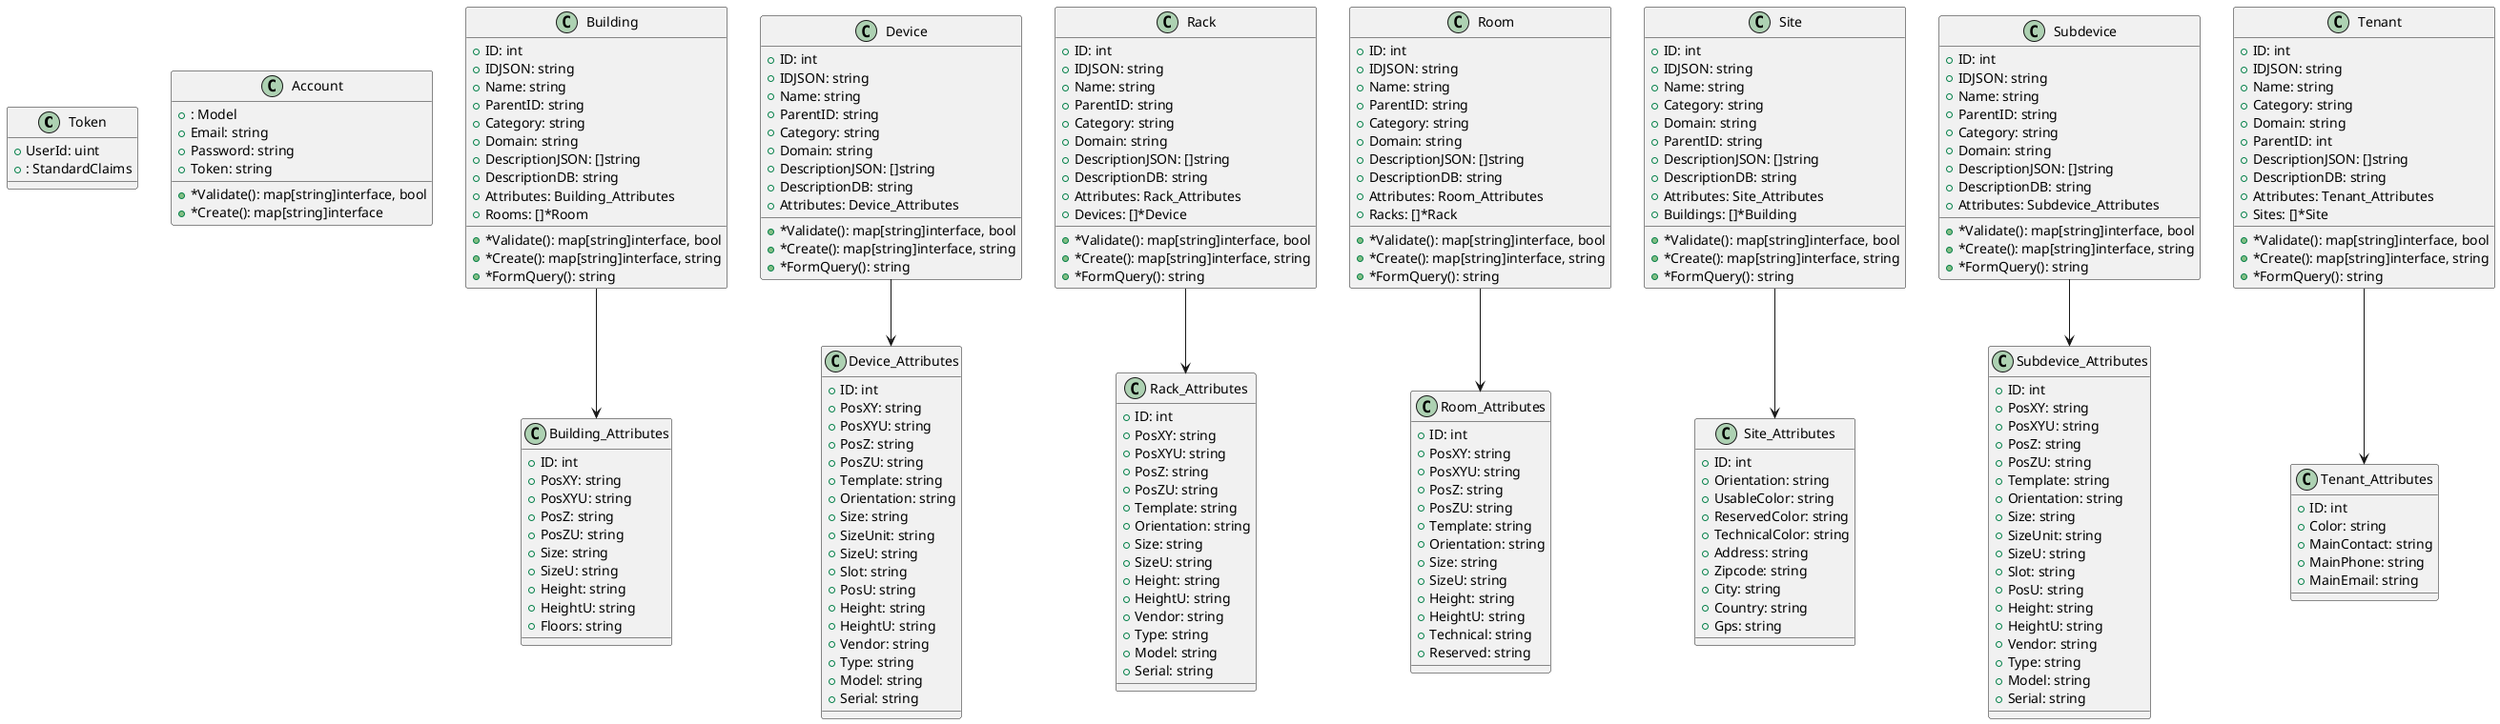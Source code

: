 @startuml
class Token {
+UserId: uint
+: StandardClaims

}
class Account {
+: Model
+Email: string
+Password: string
+Token: string
+*Validate(): map[string]interface, bool
+*Create(): map[string]interface
}
class Building_Attributes {
+ID: int
+PosXY: string
+PosXYU: string
+PosZ: string
+PosZU: string
+Size: string
+SizeU: string
+Height: string
+HeightU: string
+Floors: string

}
class Building {
+ID: int
+IDJSON: string
+Name: string
+ParentID: string
+Category: string
+Domain: string
+DescriptionJSON: []string
+DescriptionDB: string
+Attributes: Building_Attributes
+Rooms: []*Room
+*Validate(): map[string]interface, bool
+*Create(): map[string]interface, string
+*FormQuery(): string
}
class Device_Attributes {
+ID: int
+PosXY: string
+PosXYU: string
+PosZ: string
+PosZU: string
+Template: string
+Orientation: string
+Size: string
+SizeUnit: string
+SizeU: string
+Slot: string
+PosU: string
+Height: string
+HeightU: string
+Vendor: string
+Type: string
+Model: string
+Serial: string

}
class Device {
+ID: int
+IDJSON: string
+Name: string
+ParentID: string
+Category: string
+Domain: string
+DescriptionJSON: []string
+DescriptionDB: string
+Attributes: Device_Attributes
+*Validate(): map[string]interface, bool
+*Create(): map[string]interface, string
+*FormQuery(): string
}
class Rack_Attributes {
+ID: int
+PosXY: string
+PosXYU: string
+PosZ: string
+PosZU: string
+Template: string
+Orientation: string
+Size: string
+SizeU: string
+Height: string
+HeightU: string
+Vendor: string
+Type: string
+Model: string
+Serial: string

}
class Rack {
+ID: int
+IDJSON: string
+Name: string
+ParentID: string
+Category: string
+Domain: string
+DescriptionJSON: []string
+DescriptionDB: string
+Attributes: Rack_Attributes
+Devices: []*Device
+*Validate(): map[string]interface, bool
+*Create(): map[string]interface, string
+*FormQuery(): string
}
class Room_Attributes {
+ID: int
+PosXY: string
+PosXYU: string
+PosZ: string
+PosZU: string
+Template: string
+Orientation: string
+Size: string
+SizeU: string
+Height: string
+HeightU: string
+Technical: string
+Reserved: string

}
class Room {
+ID: int
+IDJSON: string
+Name: string
+ParentID: string
+Category: string
+Domain: string
+DescriptionJSON: []string
+DescriptionDB: string
+Attributes: Room_Attributes
+Racks: []*Rack
+*Validate(): map[string]interface, bool
+*Create(): map[string]interface, string
+*FormQuery(): string
}
class Site_Attributes {
+ID: int
+Orientation: string
+UsableColor: string
+ReservedColor: string
+TechnicalColor: string
+Address: string
+Zipcode: string
+City: string
+Country: string
+Gps: string

}
class Site {
+ID: int
+IDJSON: string
+Name: string
+Category: string
+Domain: string
+ParentID: string
+DescriptionJSON: []string
+DescriptionDB: string
+Attributes: Site_Attributes
+Buildings: []*Building
+*Validate(): map[string]interface, bool
+*Create(): map[string]interface, string
+*FormQuery(): string
}
class Subdevice_Attributes {
+ID: int
+PosXY: string
+PosXYU: string
+PosZ: string
+PosZU: string
+Template: string
+Orientation: string
+Size: string
+SizeUnit: string
+SizeU: string
+Slot: string
+PosU: string
+Height: string
+HeightU: string
+Vendor: string
+Type: string
+Model: string
+Serial: string

}
class Subdevice {
+ID: int
+IDJSON: string
+Name: string
+ParentID: string
+Category: string
+Domain: string
+DescriptionJSON: []string
+DescriptionDB: string
+Attributes: Subdevice_Attributes
+*Validate(): map[string]interface, bool
+*Create(): map[string]interface, string
+*FormQuery(): string
}
class Tenant {
+ID: int
+IDJSON: string
+Name: string
+Category: string
+Domain: string
+ParentID: int
+DescriptionJSON: []string
+DescriptionDB: string
+Attributes: Tenant_Attributes
+Sites: []*Site
+*Validate(): map[string]interface, bool
+*Create(): map[string]interface, string
+*FormQuery(): string
}
class Tenant_Attributes {
+ID: int
+Color: string
+MainContact: string
+MainPhone: string
+MainEmail: string

}
Building --> Building_Attributes
Device --> Device_Attributes
Rack --> Rack_Attributes
Room --> Room_Attributes
Site --> Site_Attributes
Subdevice --> Subdevice_Attributes
Tenant --> Tenant_Attributes
@enduml